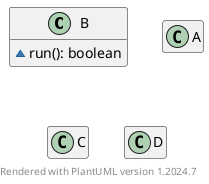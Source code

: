 @startuml
    ' hide all attributes and methods...
    hide members
    '... but show the methods in class B
    show B methods

    class A {
        - name: String
        + id: long
        # doSomething(): void
    }
    class B {
        ~run(): boolean
    }
    class C
    class D
    
    footer Rendered with PlantUML version %version()
@enduml